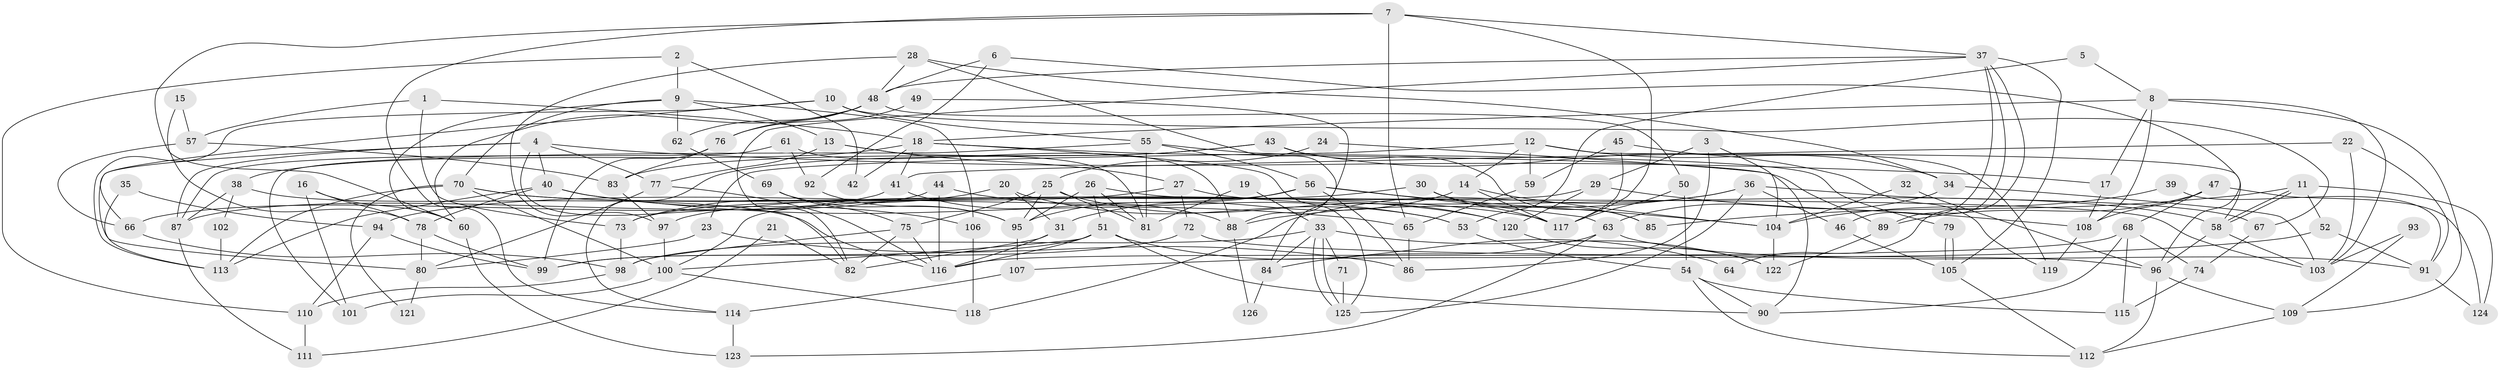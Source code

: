 // coarse degree distribution, {5: 0.13636363636363635, 3: 0.22727272727272727, 9: 0.045454545454545456, 4: 0.25, 11: 0.011363636363636364, 8: 0.03409090909090909, 2: 0.10227272727272728, 7: 0.06818181818181818, 6: 0.10227272727272728, 13: 0.011363636363636364, 10: 0.011363636363636364}
// Generated by graph-tools (version 1.1) at 2025/18/03/04/25 18:18:34]
// undirected, 126 vertices, 252 edges
graph export_dot {
graph [start="1"]
  node [color=gray90,style=filled];
  1;
  2;
  3;
  4;
  5;
  6;
  7;
  8;
  9;
  10;
  11;
  12;
  13;
  14;
  15;
  16;
  17;
  18;
  19;
  20;
  21;
  22;
  23;
  24;
  25;
  26;
  27;
  28;
  29;
  30;
  31;
  32;
  33;
  34;
  35;
  36;
  37;
  38;
  39;
  40;
  41;
  42;
  43;
  44;
  45;
  46;
  47;
  48;
  49;
  50;
  51;
  52;
  53;
  54;
  55;
  56;
  57;
  58;
  59;
  60;
  61;
  62;
  63;
  64;
  65;
  66;
  67;
  68;
  69;
  70;
  71;
  72;
  73;
  74;
  75;
  76;
  77;
  78;
  79;
  80;
  81;
  82;
  83;
  84;
  85;
  86;
  87;
  88;
  89;
  90;
  91;
  92;
  93;
  94;
  95;
  96;
  97;
  98;
  99;
  100;
  101;
  102;
  103;
  104;
  105;
  106;
  107;
  108;
  109;
  110;
  111;
  112;
  113;
  114;
  115;
  116;
  117;
  118;
  119;
  120;
  121;
  122;
  123;
  124;
  125;
  126;
  1 -- 18;
  1 -- 57;
  1 -- 73;
  2 -- 110;
  2 -- 9;
  2 -- 42;
  3 -- 86;
  3 -- 104;
  3 -- 29;
  4 -- 82;
  4 -- 40;
  4 -- 17;
  4 -- 77;
  4 -- 80;
  4 -- 87;
  5 -- 53;
  5 -- 8;
  6 -- 96;
  6 -- 48;
  6 -- 92;
  7 -- 117;
  7 -- 65;
  7 -- 37;
  7 -- 60;
  7 -- 114;
  8 -- 18;
  8 -- 108;
  8 -- 17;
  8 -- 103;
  8 -- 109;
  9 -- 60;
  9 -- 13;
  9 -- 62;
  9 -- 70;
  9 -- 106;
  10 -- 113;
  10 -- 55;
  10 -- 66;
  10 -- 67;
  11 -- 58;
  11 -- 58;
  11 -- 124;
  11 -- 52;
  11 -- 85;
  12 -- 58;
  12 -- 34;
  12 -- 14;
  12 -- 23;
  12 -- 59;
  13 -- 27;
  13 -- 77;
  13 -- 81;
  14 -- 117;
  14 -- 31;
  14 -- 104;
  15 -- 78;
  15 -- 57;
  16 -- 78;
  16 -- 60;
  16 -- 101;
  17 -- 108;
  18 -- 89;
  18 -- 125;
  18 -- 38;
  18 -- 41;
  18 -- 42;
  19 -- 33;
  19 -- 81;
  20 -- 73;
  20 -- 31;
  20 -- 53;
  21 -- 82;
  21 -- 111;
  22 -- 41;
  22 -- 103;
  22 -- 91;
  23 -- 80;
  23 -- 86;
  24 -- 90;
  24 -- 25;
  25 -- 81;
  25 -- 75;
  25 -- 95;
  25 -- 120;
  26 -- 81;
  26 -- 95;
  26 -- 51;
  26 -- 103;
  27 -- 58;
  27 -- 72;
  27 -- 73;
  28 -- 88;
  28 -- 97;
  28 -- 34;
  28 -- 48;
  29 -- 120;
  29 -- 100;
  29 -- 108;
  30 -- 85;
  30 -- 117;
  30 -- 97;
  31 -- 116;
  31 -- 82;
  32 -- 104;
  32 -- 96;
  33 -- 98;
  33 -- 125;
  33 -- 125;
  33 -- 71;
  33 -- 84;
  33 -- 122;
  34 -- 103;
  34 -- 63;
  35 -- 113;
  35 -- 94;
  36 -- 67;
  36 -- 46;
  36 -- 88;
  36 -- 118;
  36 -- 125;
  37 -- 48;
  37 -- 46;
  37 -- 64;
  37 -- 82;
  37 -- 89;
  37 -- 105;
  38 -- 87;
  38 -- 102;
  38 -- 116;
  39 -- 91;
  39 -- 104;
  40 -- 106;
  40 -- 78;
  40 -- 65;
  40 -- 113;
  41 -- 66;
  41 -- 88;
  43 -- 114;
  43 -- 119;
  43 -- 83;
  43 -- 85;
  44 -- 116;
  44 -- 87;
  44 -- 53;
  45 -- 117;
  45 -- 59;
  45 -- 119;
  46 -- 105;
  47 -- 68;
  47 -- 108;
  47 -- 89;
  47 -- 124;
  48 -- 62;
  48 -- 50;
  48 -- 60;
  48 -- 76;
  49 -- 76;
  49 -- 84;
  50 -- 54;
  50 -- 117;
  51 -- 100;
  51 -- 64;
  51 -- 90;
  51 -- 99;
  51 -- 116;
  52 -- 91;
  52 -- 107;
  53 -- 54;
  54 -- 112;
  54 -- 90;
  54 -- 115;
  55 -- 101;
  55 -- 56;
  55 -- 79;
  55 -- 81;
  56 -- 95;
  56 -- 104;
  56 -- 63;
  56 -- 86;
  56 -- 94;
  57 -- 66;
  57 -- 83;
  58 -- 103;
  58 -- 96;
  59 -- 65;
  60 -- 123;
  61 -- 92;
  61 -- 88;
  61 -- 87;
  62 -- 69;
  63 -- 84;
  63 -- 91;
  63 -- 123;
  65 -- 86;
  66 -- 98;
  67 -- 74;
  68 -- 116;
  68 -- 90;
  68 -- 74;
  68 -- 115;
  69 -- 95;
  69 -- 75;
  70 -- 120;
  70 -- 100;
  70 -- 113;
  70 -- 117;
  70 -- 121;
  71 -- 125;
  72 -- 96;
  72 -- 99;
  73 -- 98;
  74 -- 115;
  75 -- 82;
  75 -- 116;
  75 -- 98;
  76 -- 83;
  76 -- 99;
  77 -- 116;
  77 -- 80;
  78 -- 80;
  78 -- 99;
  79 -- 105;
  79 -- 105;
  80 -- 121;
  83 -- 97;
  84 -- 126;
  87 -- 111;
  88 -- 126;
  89 -- 122;
  91 -- 124;
  92 -- 95;
  93 -- 109;
  93 -- 103;
  94 -- 99;
  94 -- 110;
  95 -- 107;
  96 -- 109;
  96 -- 112;
  97 -- 100;
  98 -- 110;
  100 -- 101;
  100 -- 118;
  102 -- 113;
  104 -- 122;
  105 -- 112;
  106 -- 118;
  107 -- 114;
  108 -- 119;
  109 -- 112;
  110 -- 111;
  114 -- 123;
  120 -- 122;
}
